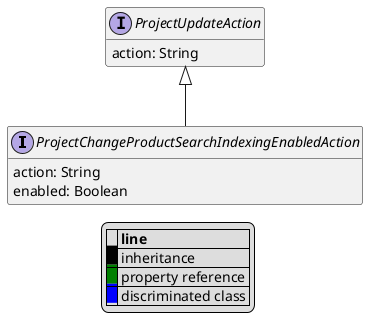 @startuml

hide empty fields
hide empty methods
legend
|= |= line |
|<back:black>   </back>| inheritance |
|<back:green>   </back>| property reference |
|<back:blue>   </back>| discriminated class |
endlegend
interface ProjectChangeProductSearchIndexingEnabledAction [[ProjectChangeProductSearchIndexingEnabledAction.svg]] extends ProjectUpdateAction {
    action: String
    enabled: Boolean
}
interface ProjectUpdateAction [[ProjectUpdateAction.svg]]  {
    action: String
}





@enduml
